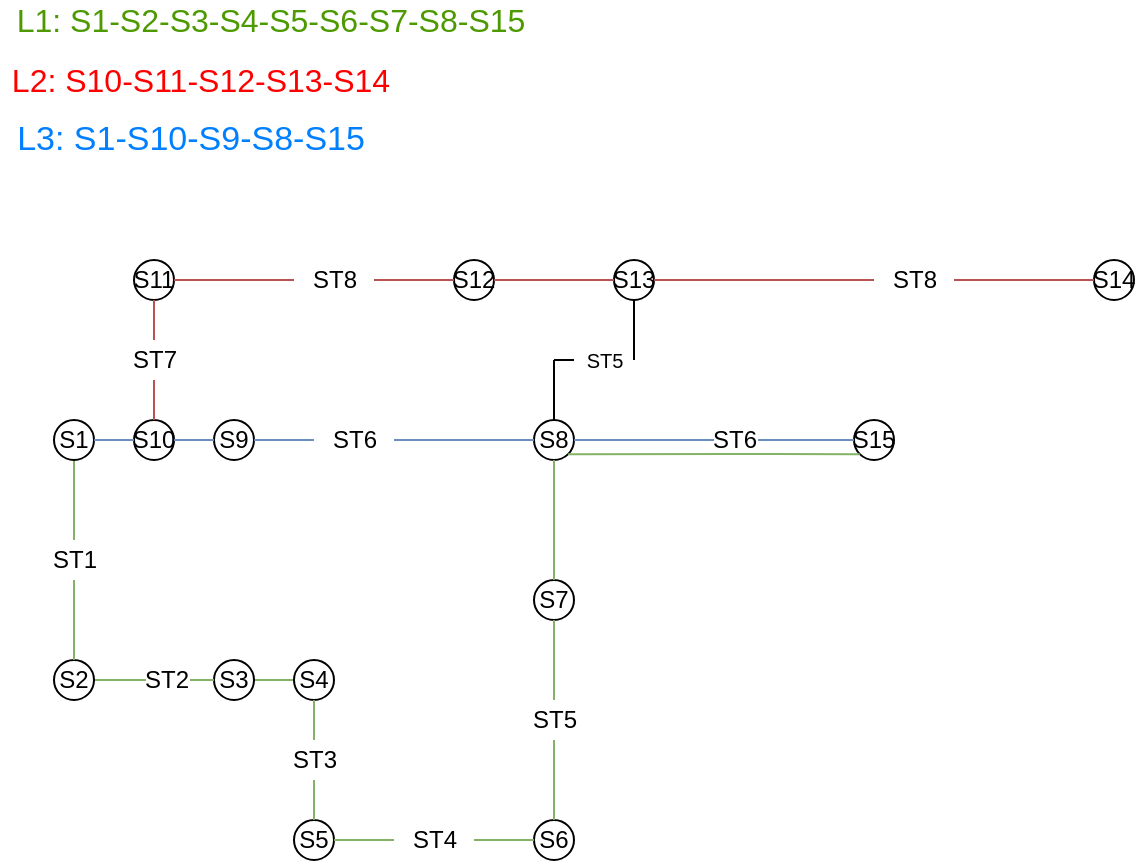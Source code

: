 <mxfile version="12.9.3" type="device"><diagram id="mL5dn12un_cJ1T6lsGqg" name="Page-1"><mxGraphModel dx="454" dy="712" grid="1" gridSize="10" guides="1" tooltips="1" connect="1" arrows="1" fold="1" page="1" pageScale="1" pageWidth="827" pageHeight="1169" math="0" shadow="0"><root><mxCell id="0"/><mxCell id="1" parent="0"/><mxCell id="4TrPwnE9SJ9uG_ijFXG3-1" value="" style="endArrow=none;html=1;fillColor=#d5e8d4;strokeColor=#82b366;" edge="1" parent="1" source="4TrPwnE9SJ9uG_ijFXG3-3" target="4TrPwnE9SJ9uG_ijFXG3-6"><mxGeometry width="50" height="50" relative="1" as="geometry"><mxPoint x="80" y="360" as="sourcePoint"/><mxPoint x="200" y="360" as="targetPoint"/></mxGeometry></mxCell><mxCell id="4TrPwnE9SJ9uG_ijFXG3-2" value="" style="endArrow=none;html=1;fillColor=#d5e8d4;strokeColor=#82b366;" edge="1" parent="1" source="4TrPwnE9SJ9uG_ijFXG3-45"><mxGeometry width="50" height="50" relative="1" as="geometry"><mxPoint x="80" y="360" as="sourcePoint"/><mxPoint x="80" y="240" as="targetPoint"/></mxGeometry></mxCell><mxCell id="4TrPwnE9SJ9uG_ijFXG3-3" value="S3" style="ellipse;whiteSpace=wrap;html=1;aspect=fixed;" vertex="1" parent="1"><mxGeometry x="150" y="350" width="20" height="20" as="geometry"/></mxCell><mxCell id="4TrPwnE9SJ9uG_ijFXG3-4" value="" style="endArrow=none;html=1;fillColor=#d5e8d4;strokeColor=#82b366;" edge="1" parent="1" target="4TrPwnE9SJ9uG_ijFXG3-3"><mxGeometry width="50" height="50" relative="1" as="geometry"><mxPoint x="80" y="360" as="sourcePoint"/><mxPoint x="240" y="360" as="targetPoint"/></mxGeometry></mxCell><mxCell id="4TrPwnE9SJ9uG_ijFXG3-48" value="ST2" style="text;html=1;align=center;verticalAlign=middle;resizable=0;points=[];labelBackgroundColor=#ffffff;" vertex="1" connectable="0" parent="4TrPwnE9SJ9uG_ijFXG3-4"><mxGeometry x="0.314" y="-2" relative="1" as="geometry"><mxPoint y="-2" as="offset"/></mxGeometry></mxCell><mxCell id="4TrPwnE9SJ9uG_ijFXG3-5" value="S2" style="ellipse;whiteSpace=wrap;html=1;aspect=fixed;" vertex="1" parent="1"><mxGeometry x="70" y="350" width="20" height="20" as="geometry"/></mxCell><mxCell id="4TrPwnE9SJ9uG_ijFXG3-6" value="S4" style="ellipse;whiteSpace=wrap;html=1;aspect=fixed;" vertex="1" parent="1"><mxGeometry x="190" y="350" width="20" height="20" as="geometry"/></mxCell><mxCell id="4TrPwnE9SJ9uG_ijFXG3-7" value="" style="endArrow=none;html=1;fillColor=#d5e8d4;strokeColor=#82b366;" edge="1" parent="1" source="4TrPwnE9SJ9uG_ijFXG3-49" target="4TrPwnE9SJ9uG_ijFXG3-6"><mxGeometry width="50" height="50" relative="1" as="geometry"><mxPoint x="200" y="440" as="sourcePoint"/><mxPoint x="230" y="360" as="targetPoint"/></mxGeometry></mxCell><mxCell id="4TrPwnE9SJ9uG_ijFXG3-8" value="S5" style="ellipse;whiteSpace=wrap;html=1;aspect=fixed;" vertex="1" parent="1"><mxGeometry x="190" y="430" width="20" height="20" as="geometry"/></mxCell><mxCell id="4TrPwnE9SJ9uG_ijFXG3-9" value="S6" style="ellipse;whiteSpace=wrap;html=1;aspect=fixed;" vertex="1" parent="1"><mxGeometry x="310" y="430" width="20" height="20" as="geometry"/></mxCell><mxCell id="4TrPwnE9SJ9uG_ijFXG3-10" value="S7" style="ellipse;whiteSpace=wrap;html=1;aspect=fixed;" vertex="1" parent="1"><mxGeometry x="310" y="310" width="20" height="20" as="geometry"/></mxCell><mxCell id="4TrPwnE9SJ9uG_ijFXG3-11" value="S8" style="ellipse;whiteSpace=wrap;html=1;aspect=fixed;" vertex="1" parent="1"><mxGeometry x="310" y="230" width="20" height="20" as="geometry"/></mxCell><mxCell id="4TrPwnE9SJ9uG_ijFXG3-13" value="S1" style="ellipse;whiteSpace=wrap;html=1;aspect=fixed;" vertex="1" parent="1"><mxGeometry x="70" y="230" width="20" height="20" as="geometry"/></mxCell><mxCell id="4TrPwnE9SJ9uG_ijFXG3-15" value="S15" style="ellipse;whiteSpace=wrap;html=1;aspect=fixed;" vertex="1" parent="1"><mxGeometry x="470" y="230" width="20" height="20" as="geometry"/></mxCell><mxCell id="4TrPwnE9SJ9uG_ijFXG3-16" value="" style="endArrow=none;html=1;fillColor=#d5e8d4;strokeColor=#82b366;" edge="1" parent="1" source="4TrPwnE9SJ9uG_ijFXG3-53" target="4TrPwnE9SJ9uG_ijFXG3-9"><mxGeometry width="50" height="50" relative="1" as="geometry"><mxPoint x="210" y="440" as="sourcePoint"/><mxPoint x="300" y="430" as="targetPoint"/></mxGeometry></mxCell><mxCell id="4TrPwnE9SJ9uG_ijFXG3-17" value="" style="endArrow=none;html=1;fillColor=#d5e8d4;strokeColor=#82b366;" edge="1" parent="1" source="4TrPwnE9SJ9uG_ijFXG3-55" target="4TrPwnE9SJ9uG_ijFXG3-10"><mxGeometry width="50" height="50" relative="1" as="geometry"><mxPoint x="220" y="450" as="sourcePoint"/><mxPoint x="220" y="390" as="targetPoint"/></mxGeometry></mxCell><mxCell id="4TrPwnE9SJ9uG_ijFXG3-18" value="" style="endArrow=none;html=1;exitX=0.5;exitY=0;exitDx=0;exitDy=0;fillColor=#d5e8d4;strokeColor=#82b366;" edge="1" parent="1" source="4TrPwnE9SJ9uG_ijFXG3-10" target="4TrPwnE9SJ9uG_ijFXG3-11"><mxGeometry width="50" height="50" relative="1" as="geometry"><mxPoint x="230" y="460" as="sourcePoint"/><mxPoint x="230" y="400" as="targetPoint"/></mxGeometry></mxCell><mxCell id="4TrPwnE9SJ9uG_ijFXG3-19" value="" style="endArrow=none;html=1;exitX=1;exitY=0.5;exitDx=0;exitDy=0;fillColor=#dae8fc;strokeColor=#6c8ebf;" edge="1" parent="1" source="4TrPwnE9SJ9uG_ijFXG3-11" target="4TrPwnE9SJ9uG_ijFXG3-15"><mxGeometry width="50" height="50" relative="1" as="geometry"><mxPoint x="240" y="470" as="sourcePoint"/><mxPoint x="240" y="410" as="targetPoint"/></mxGeometry></mxCell><mxCell id="4TrPwnE9SJ9uG_ijFXG3-63" value="ST6" style="text;html=1;align=center;verticalAlign=middle;resizable=0;points=[];labelBackgroundColor=#ffffff;" vertex="1" connectable="0" parent="4TrPwnE9SJ9uG_ijFXG3-19"><mxGeometry x="0.3" y="-3" relative="1" as="geometry"><mxPoint x="-11" y="-3" as="offset"/></mxGeometry></mxCell><mxCell id="4TrPwnE9SJ9uG_ijFXG3-20" value="S10" style="ellipse;whiteSpace=wrap;html=1;aspect=fixed;" vertex="1" parent="1"><mxGeometry x="110" y="230" width="20" height="20" as="geometry"/></mxCell><mxCell id="4TrPwnE9SJ9uG_ijFXG3-22" value="S9" style="ellipse;whiteSpace=wrap;html=1;aspect=fixed;" vertex="1" parent="1"><mxGeometry x="150" y="230" width="20" height="20" as="geometry"/></mxCell><mxCell id="4TrPwnE9SJ9uG_ijFXG3-25" value="" style="endArrow=none;html=1;exitX=1;exitY=0.5;exitDx=0;exitDy=0;fillColor=#dae8fc;strokeColor=#6c8ebf;" edge="1" parent="1" source="4TrPwnE9SJ9uG_ijFXG3-44" target="4TrPwnE9SJ9uG_ijFXG3-11"><mxGeometry width="50" height="50" relative="1" as="geometry"><mxPoint x="210" y="270" as="sourcePoint"/><mxPoint x="260" y="220" as="targetPoint"/></mxGeometry></mxCell><mxCell id="4TrPwnE9SJ9uG_ijFXG3-26" value="" style="endArrow=none;html=1;fillColor=#dae8fc;strokeColor=#6c8ebf;" edge="1" parent="1" source="4TrPwnE9SJ9uG_ijFXG3-20" target="4TrPwnE9SJ9uG_ijFXG3-22"><mxGeometry width="50" height="50" relative="1" as="geometry"><mxPoint x="140" y="320" as="sourcePoint"/><mxPoint x="190" y="270" as="targetPoint"/></mxGeometry></mxCell><mxCell id="4TrPwnE9SJ9uG_ijFXG3-27" value="" style="endArrow=none;html=1;fillColor=#dae8fc;strokeColor=#6c8ebf;" edge="1" parent="1" source="4TrPwnE9SJ9uG_ijFXG3-13" target="4TrPwnE9SJ9uG_ijFXG3-20"><mxGeometry width="50" height="50" relative="1" as="geometry"><mxPoint x="120" y="200" as="sourcePoint"/><mxPoint x="100" y="220" as="targetPoint"/></mxGeometry></mxCell><mxCell id="4TrPwnE9SJ9uG_ijFXG3-28" value="S11" style="ellipse;whiteSpace=wrap;html=1;aspect=fixed;" vertex="1" parent="1"><mxGeometry x="110" y="150" width="20" height="20" as="geometry"/></mxCell><mxCell id="4TrPwnE9SJ9uG_ijFXG3-30" value="S12" style="ellipse;whiteSpace=wrap;html=1;aspect=fixed;" vertex="1" parent="1"><mxGeometry x="270" y="150" width="20" height="20" as="geometry"/></mxCell><mxCell id="4TrPwnE9SJ9uG_ijFXG3-32" value="S13" style="ellipse;whiteSpace=wrap;html=1;aspect=fixed;" vertex="1" parent="1"><mxGeometry x="350" y="150" width="20" height="20" as="geometry"/></mxCell><mxCell id="4TrPwnE9SJ9uG_ijFXG3-34" value="S14" style="ellipse;whiteSpace=wrap;html=1;aspect=fixed;" vertex="1" parent="1"><mxGeometry x="590" y="150" width="20" height="20" as="geometry"/></mxCell><mxCell id="4TrPwnE9SJ9uG_ijFXG3-35" value="" style="endArrow=none;html=1;exitX=1;exitY=0.5;exitDx=0;exitDy=0;entryX=0;entryY=0.5;entryDx=0;entryDy=0;fillColor=#f8cecc;strokeColor=#b85450;" edge="1" parent="1" source="4TrPwnE9SJ9uG_ijFXG3-64" target="4TrPwnE9SJ9uG_ijFXG3-34"><mxGeometry width="50" height="50" relative="1" as="geometry"><mxPoint x="420" y="190" as="sourcePoint"/><mxPoint x="470" y="140" as="targetPoint"/></mxGeometry></mxCell><mxCell id="4TrPwnE9SJ9uG_ijFXG3-37" value="" style="endArrow=none;html=1;exitX=0.5;exitY=0;exitDx=0;exitDy=0;" edge="1" parent="1" source="4TrPwnE9SJ9uG_ijFXG3-11"><mxGeometry width="50" height="50" relative="1" as="geometry"><mxPoint x="290" y="230" as="sourcePoint"/><mxPoint x="320" y="200" as="targetPoint"/></mxGeometry></mxCell><mxCell id="4TrPwnE9SJ9uG_ijFXG3-38" value="" style="endArrow=none;html=1;" edge="1" parent="1"><mxGeometry width="50" height="50" relative="1" as="geometry"><mxPoint x="360" y="200" as="sourcePoint"/><mxPoint x="360" y="200" as="targetPoint"/></mxGeometry></mxCell><mxCell id="4TrPwnE9SJ9uG_ijFXG3-39" value="" style="endArrow=none;html=1;entryX=0.5;entryY=1;entryDx=0;entryDy=0;" edge="1" parent="1" target="4TrPwnE9SJ9uG_ijFXG3-32"><mxGeometry width="50" height="50" relative="1" as="geometry"><mxPoint x="360" y="200" as="sourcePoint"/><mxPoint x="430" y="190" as="targetPoint"/></mxGeometry></mxCell><mxCell id="4TrPwnE9SJ9uG_ijFXG3-40" value="" style="endArrow=none;html=1;entryX=0;entryY=0.5;entryDx=0;entryDy=0;exitX=1;exitY=0.5;exitDx=0;exitDy=0;fillColor=#f8cecc;strokeColor=#b85450;" edge="1" parent="1" source="4TrPwnE9SJ9uG_ijFXG3-30" target="4TrPwnE9SJ9uG_ijFXG3-32"><mxGeometry width="50" height="50" relative="1" as="geometry"><mxPoint x="210" y="150" as="sourcePoint"/><mxPoint x="260" y="100" as="targetPoint"/></mxGeometry></mxCell><mxCell id="4TrPwnE9SJ9uG_ijFXG3-41" value="" style="endArrow=none;html=1;exitX=1;exitY=0.5;exitDx=0;exitDy=0;entryX=0;entryY=0.5;entryDx=0;entryDy=0;fillColor=#f8cecc;strokeColor=#b85450;" edge="1" parent="1" source="4TrPwnE9SJ9uG_ijFXG3-59" target="4TrPwnE9SJ9uG_ijFXG3-30"><mxGeometry width="50" height="50" relative="1" as="geometry"><mxPoint x="170" y="150" as="sourcePoint"/><mxPoint x="220" y="100" as="targetPoint"/></mxGeometry></mxCell><mxCell id="4TrPwnE9SJ9uG_ijFXG3-42" value="" style="endArrow=none;html=1;exitX=0.5;exitY=0;exitDx=0;exitDy=0;fillColor=#f8cecc;strokeColor=#b85450;" edge="1" parent="1" source="4TrPwnE9SJ9uG_ijFXG3-57"><mxGeometry width="50" height="50" relative="1" as="geometry"><mxPoint x="70" y="160" as="sourcePoint"/><mxPoint x="120" y="170" as="targetPoint"/></mxGeometry></mxCell><mxCell id="4TrPwnE9SJ9uG_ijFXG3-43" value="" style="endArrow=none;html=1;exitX=1;exitY=1;exitDx=0;exitDy=0;entryX=0;entryY=1;entryDx=0;entryDy=0;fillColor=#d5e8d4;strokeColor=#82b366;" edge="1" parent="1" source="4TrPwnE9SJ9uG_ijFXG3-11" target="4TrPwnE9SJ9uG_ijFXG3-15"><mxGeometry width="50" height="50" relative="1" as="geometry"><mxPoint x="400" y="310" as="sourcePoint"/><mxPoint x="450" y="260" as="targetPoint"/><Array as="points"><mxPoint x="420" y="247"/></Array></mxGeometry></mxCell><mxCell id="4TrPwnE9SJ9uG_ijFXG3-45" value="ST1" style="text;html=1;align=center;verticalAlign=middle;resizable=0;points=[];autosize=1;" vertex="1" parent="1"><mxGeometry x="60" y="290" width="40" height="20" as="geometry"/></mxCell><mxCell id="4TrPwnE9SJ9uG_ijFXG3-46" value="" style="endArrow=none;html=1;fillColor=#d5e8d4;strokeColor=#82b366;" edge="1" parent="1" source="4TrPwnE9SJ9uG_ijFXG3-5" target="4TrPwnE9SJ9uG_ijFXG3-45"><mxGeometry width="50" height="50" relative="1" as="geometry"><mxPoint x="80" y="350" as="sourcePoint"/><mxPoint x="80" y="240" as="targetPoint"/></mxGeometry></mxCell><mxCell id="4TrPwnE9SJ9uG_ijFXG3-44" value="ST6" style="text;html=1;align=center;verticalAlign=middle;resizable=0;points=[];autosize=1;" vertex="1" parent="1"><mxGeometry x="200" y="230" width="40" height="20" as="geometry"/></mxCell><mxCell id="4TrPwnE9SJ9uG_ijFXG3-47" value="" style="endArrow=none;html=1;exitX=1;exitY=0.5;exitDx=0;exitDy=0;fillColor=#dae8fc;strokeColor=#6c8ebf;" edge="1" parent="1" source="4TrPwnE9SJ9uG_ijFXG3-22" target="4TrPwnE9SJ9uG_ijFXG3-44"><mxGeometry width="50" height="50" relative="1" as="geometry"><mxPoint x="170" y="240" as="sourcePoint"/><mxPoint x="310" y="240" as="targetPoint"/></mxGeometry></mxCell><mxCell id="4TrPwnE9SJ9uG_ijFXG3-49" value="ST3" style="text;html=1;align=center;verticalAlign=middle;resizable=0;points=[];autosize=1;" vertex="1" parent="1"><mxGeometry x="180" y="390" width="40" height="20" as="geometry"/></mxCell><mxCell id="4TrPwnE9SJ9uG_ijFXG3-50" value="" style="endArrow=none;html=1;fillColor=#d5e8d4;strokeColor=#82b366;" edge="1" parent="1" source="4TrPwnE9SJ9uG_ijFXG3-8" target="4TrPwnE9SJ9uG_ijFXG3-49"><mxGeometry width="50" height="50" relative="1" as="geometry"><mxPoint x="200" y="430" as="sourcePoint"/><mxPoint x="200" y="370" as="targetPoint"/></mxGeometry></mxCell><mxCell id="4TrPwnE9SJ9uG_ijFXG3-53" value="ST4" style="text;html=1;align=center;verticalAlign=middle;resizable=0;points=[];autosize=1;" vertex="1" parent="1"><mxGeometry x="240" y="430" width="40" height="20" as="geometry"/></mxCell><mxCell id="4TrPwnE9SJ9uG_ijFXG3-54" value="" style="endArrow=none;html=1;fillColor=#d5e8d4;strokeColor=#82b366;" edge="1" parent="1" source="4TrPwnE9SJ9uG_ijFXG3-8" target="4TrPwnE9SJ9uG_ijFXG3-53"><mxGeometry width="50" height="50" relative="1" as="geometry"><mxPoint x="210" y="440" as="sourcePoint"/><mxPoint x="310" y="440" as="targetPoint"/></mxGeometry></mxCell><mxCell id="4TrPwnE9SJ9uG_ijFXG3-55" value="ST5" style="text;html=1;align=center;verticalAlign=middle;resizable=0;points=[];autosize=1;" vertex="1" parent="1"><mxGeometry x="300" y="370" width="40" height="20" as="geometry"/></mxCell><mxCell id="4TrPwnE9SJ9uG_ijFXG3-56" value="" style="endArrow=none;html=1;fillColor=#d5e8d4;strokeColor=#82b366;" edge="1" parent="1" source="4TrPwnE9SJ9uG_ijFXG3-9" target="4TrPwnE9SJ9uG_ijFXG3-55"><mxGeometry width="50" height="50" relative="1" as="geometry"><mxPoint x="320" y="430" as="sourcePoint"/><mxPoint x="320" y="330" as="targetPoint"/></mxGeometry></mxCell><mxCell id="4TrPwnE9SJ9uG_ijFXG3-57" value="ST7" style="text;html=1;align=center;verticalAlign=middle;resizable=0;points=[];autosize=1;" vertex="1" parent="1"><mxGeometry x="100" y="190" width="40" height="20" as="geometry"/></mxCell><mxCell id="4TrPwnE9SJ9uG_ijFXG3-58" value="" style="endArrow=none;html=1;exitX=0.5;exitY=0;exitDx=0;exitDy=0;fillColor=#f8cecc;strokeColor=#b85450;" edge="1" parent="1" source="4TrPwnE9SJ9uG_ijFXG3-20" target="4TrPwnE9SJ9uG_ijFXG3-57"><mxGeometry width="50" height="50" relative="1" as="geometry"><mxPoint x="120" y="230" as="sourcePoint"/><mxPoint x="120" y="170" as="targetPoint"/></mxGeometry></mxCell><mxCell id="4TrPwnE9SJ9uG_ijFXG3-59" value="ST8" style="text;html=1;align=center;verticalAlign=middle;resizable=0;points=[];autosize=1;" vertex="1" parent="1"><mxGeometry x="190" y="150" width="40" height="20" as="geometry"/></mxCell><mxCell id="4TrPwnE9SJ9uG_ijFXG3-60" value="" style="endArrow=none;html=1;exitX=1;exitY=0.5;exitDx=0;exitDy=0;entryX=0;entryY=0.5;entryDx=0;entryDy=0;fillColor=#f8cecc;strokeColor=#b85450;" edge="1" parent="1" source="4TrPwnE9SJ9uG_ijFXG3-28" target="4TrPwnE9SJ9uG_ijFXG3-59"><mxGeometry width="50" height="50" relative="1" as="geometry"><mxPoint x="130" y="160" as="sourcePoint"/><mxPoint x="270" y="160" as="targetPoint"/></mxGeometry></mxCell><mxCell id="4TrPwnE9SJ9uG_ijFXG3-62" value="" style="endArrow=none;html=1;" edge="1" parent="1"><mxGeometry width="50" height="50" relative="1" as="geometry"><mxPoint x="320" y="200" as="sourcePoint"/><mxPoint x="320" y="200" as="targetPoint"/></mxGeometry></mxCell><mxCell id="4TrPwnE9SJ9uG_ijFXG3-64" value="ST8" style="text;html=1;align=center;verticalAlign=middle;resizable=0;points=[];autosize=1;" vertex="1" parent="1"><mxGeometry x="480" y="150" width="40" height="20" as="geometry"/></mxCell><mxCell id="4TrPwnE9SJ9uG_ijFXG3-67" value="" style="endArrow=none;html=1;exitX=1;exitY=0.5;exitDx=0;exitDy=0;entryX=0;entryY=0.5;entryDx=0;entryDy=0;fillColor=#f8cecc;strokeColor=#b85450;" edge="1" parent="1" source="4TrPwnE9SJ9uG_ijFXG3-32" target="4TrPwnE9SJ9uG_ijFXG3-64"><mxGeometry width="50" height="50" relative="1" as="geometry"><mxPoint x="370" y="160" as="sourcePoint"/><mxPoint x="590" y="160" as="targetPoint"/></mxGeometry></mxCell><mxCell id="4TrPwnE9SJ9uG_ijFXG3-69" value="" style="endArrow=none;html=1;" edge="1" parent="1" source="4TrPwnE9SJ9uG_ijFXG3-70"><mxGeometry width="50" height="50" relative="1" as="geometry"><mxPoint x="320" y="200" as="sourcePoint"/><mxPoint x="360" y="200" as="targetPoint"/></mxGeometry></mxCell><mxCell id="4TrPwnE9SJ9uG_ijFXG3-70" value="&lt;font style=&quot;font-size: 10px&quot;&gt;ST5&lt;/font&gt;" style="text;html=1;align=center;verticalAlign=middle;resizable=0;points=[];autosize=1;strokeWidth=2;" vertex="1" parent="1"><mxGeometry x="330" y="190" width="30" height="20" as="geometry"/></mxCell><mxCell id="4TrPwnE9SJ9uG_ijFXG3-74" value="" style="endArrow=none;html=1;" edge="1" parent="1" target="4TrPwnE9SJ9uG_ijFXG3-70"><mxGeometry width="50" height="50" relative="1" as="geometry"><mxPoint x="320" y="200" as="sourcePoint"/><mxPoint x="360" y="200" as="targetPoint"/></mxGeometry></mxCell><mxCell id="4TrPwnE9SJ9uG_ijFXG3-76" value="&lt;font color=&quot;#4d9900&quot; style=&quot;font-size: 16px&quot;&gt;L1: S1-S2-S3-S4-S5-S6-S7-S8-S15&lt;/font&gt;" style="text;html=1;align=center;verticalAlign=middle;resizable=0;points=[];autosize=1;fontSize=13;" vertex="1" parent="1"><mxGeometry x="43" y="20" width="270" height="20" as="geometry"/></mxCell><mxCell id="4TrPwnE9SJ9uG_ijFXG3-77" value="&lt;font color=&quot;#ff0000&quot; style=&quot;font-size: 16px&quot;&gt;L2: S10-S11-S12-S13-S14&lt;/font&gt;" style="text;html=1;align=center;verticalAlign=middle;resizable=0;points=[];autosize=1;fontSize=13;" vertex="1" parent="1"><mxGeometry x="43" y="50" width="200" height="20" as="geometry"/></mxCell><mxCell id="4TrPwnE9SJ9uG_ijFXG3-78" value="&lt;font color=&quot;#007fff&quot; style=&quot;font-size: 17px&quot;&gt;L3: S1-S10-S9-S8-S15&lt;/font&gt;" style="text;html=1;align=center;verticalAlign=middle;resizable=0;points=[];autosize=1;fontSize=13;" vertex="1" parent="1"><mxGeometry x="43" y="80" width="190" height="20" as="geometry"/></mxCell></root></mxGraphModel></diagram></mxfile>